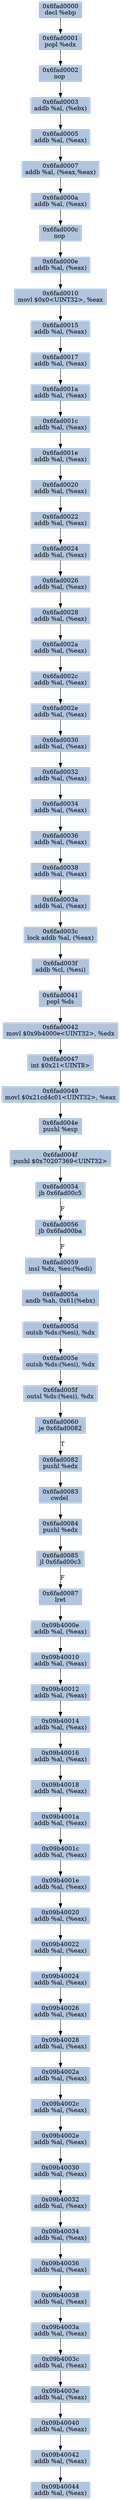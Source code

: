 digraph G {
node[shape=rectangle,style=filled,fillcolor=lightsteelblue,color=lightsteelblue]
bgcolor="transparent"
a0x6fad0000decl_ebp[label="0x6fad0000\ndecl %ebp"];
a0x6fad0001popl_edx[label="0x6fad0001\npopl %edx"];
a0x6fad0002nop_[label="0x6fad0002\nnop "];
a0x6fad0003addb_al_ebx_[label="0x6fad0003\naddb %al, (%ebx)"];
a0x6fad0005addb_al_eax_[label="0x6fad0005\naddb %al, (%eax)"];
a0x6fad0007addb_al_eaxeax_[label="0x6fad0007\naddb %al, (%eax,%eax)"];
a0x6fad000aaddb_al_eax_[label="0x6fad000a\naddb %al, (%eax)"];
a0x6fad000cnop_[label="0x6fad000c\nnop "];
a0x6fad000eaddb_al_eax_[label="0x6fad000e\naddb %al, (%eax)"];
a0x6fad0010movl_0x0UINT32_eax[label="0x6fad0010\nmovl $0x0<UINT32>, %eax"];
a0x6fad0015addb_al_eax_[label="0x6fad0015\naddb %al, (%eax)"];
a0x6fad0017addb_al_eax_[label="0x6fad0017\naddb %al, (%eax)"];
a0x6fad001aaddb_al_eax_[label="0x6fad001a\naddb %al, (%eax)"];
a0x6fad001caddb_al_eax_[label="0x6fad001c\naddb %al, (%eax)"];
a0x6fad001eaddb_al_eax_[label="0x6fad001e\naddb %al, (%eax)"];
a0x6fad0020addb_al_eax_[label="0x6fad0020\naddb %al, (%eax)"];
a0x6fad0022addb_al_eax_[label="0x6fad0022\naddb %al, (%eax)"];
a0x6fad0024addb_al_eax_[label="0x6fad0024\naddb %al, (%eax)"];
a0x6fad0026addb_al_eax_[label="0x6fad0026\naddb %al, (%eax)"];
a0x6fad0028addb_al_eax_[label="0x6fad0028\naddb %al, (%eax)"];
a0x6fad002aaddb_al_eax_[label="0x6fad002a\naddb %al, (%eax)"];
a0x6fad002caddb_al_eax_[label="0x6fad002c\naddb %al, (%eax)"];
a0x6fad002eaddb_al_eax_[label="0x6fad002e\naddb %al, (%eax)"];
a0x6fad0030addb_al_eax_[label="0x6fad0030\naddb %al, (%eax)"];
a0x6fad0032addb_al_eax_[label="0x6fad0032\naddb %al, (%eax)"];
a0x6fad0034addb_al_eax_[label="0x6fad0034\naddb %al, (%eax)"];
a0x6fad0036addb_al_eax_[label="0x6fad0036\naddb %al, (%eax)"];
a0x6fad0038addb_al_eax_[label="0x6fad0038\naddb %al, (%eax)"];
a0x6fad003aaddb_al_eax_[label="0x6fad003a\naddb %al, (%eax)"];
a0x6fad003clock_addb_al_eax_[label="0x6fad003c\nlock addb %al, (%eax)"];
a0x6fad003faddb_cl_esi_[label="0x6fad003f\naddb %cl, (%esi)"];
a0x6fad0041popl_ds[label="0x6fad0041\npopl %ds"];
a0x6fad0042movl_0x9b4000eUINT32_edx[label="0x6fad0042\nmovl $0x9b4000e<UINT32>, %edx"];
a0x6fad0047int_0x21UINT8[label="0x6fad0047\nint $0x21<UINT8>"];
a0x6fad0049movl_0x21cd4c01UINT32_eax[label="0x6fad0049\nmovl $0x21cd4c01<UINT32>, %eax"];
a0x6fad004epushl_esp[label="0x6fad004e\npushl %esp"];
a0x6fad004fpushl_0x70207369UINT32[label="0x6fad004f\npushl $0x70207369<UINT32>"];
a0x6fad0054jb_0x6fad00c5[label="0x6fad0054\njb 0x6fad00c5"];
a0x6fad0056jb_0x6fad00ba[label="0x6fad0056\njb 0x6fad00ba"];
a0x6fad0059insl_dx_es_edi_[label="0x6fad0059\ninsl %dx, %es:(%edi)"];
a0x6fad005aandb_ah_0x61ebx_[label="0x6fad005a\nandb %ah, 0x61(%ebx)"];
a0x6fad005doutsb_ds_esi__dx[label="0x6fad005d\noutsb %ds:(%esi), %dx"];
a0x6fad005eoutsb_ds_esi__dx[label="0x6fad005e\noutsb %ds:(%esi), %dx"];
a0x6fad005foutsl_ds_esi__dx[label="0x6fad005f\noutsl %ds:(%esi), %dx"];
a0x6fad0060je_0x6fad0082[label="0x6fad0060\nje 0x6fad0082"];
a0x6fad0082pushl_edx[label="0x6fad0082\npushl %edx"];
a0x6fad0083cwdel_[label="0x6fad0083\ncwdel "];
a0x6fad0084pushl_edx[label="0x6fad0084\npushl %edx"];
a0x6fad0085jl_0x6fad00c3[label="0x6fad0085\njl 0x6fad00c3"];
a0x6fad0087lret[label="0x6fad0087\nlret"];
a0x09b4000eaddb_al_eax_[label="0x09b4000e\naddb %al, (%eax)"];
a0x09b40010addb_al_eax_[label="0x09b40010\naddb %al, (%eax)"];
a0x09b40012addb_al_eax_[label="0x09b40012\naddb %al, (%eax)"];
a0x09b40014addb_al_eax_[label="0x09b40014\naddb %al, (%eax)"];
a0x09b40016addb_al_eax_[label="0x09b40016\naddb %al, (%eax)"];
a0x09b40018addb_al_eax_[label="0x09b40018\naddb %al, (%eax)"];
a0x09b4001aaddb_al_eax_[label="0x09b4001a\naddb %al, (%eax)"];
a0x09b4001caddb_al_eax_[label="0x09b4001c\naddb %al, (%eax)"];
a0x09b4001eaddb_al_eax_[label="0x09b4001e\naddb %al, (%eax)"];
a0x09b40020addb_al_eax_[label="0x09b40020\naddb %al, (%eax)"];
a0x09b40022addb_al_eax_[label="0x09b40022\naddb %al, (%eax)"];
a0x09b40024addb_al_eax_[label="0x09b40024\naddb %al, (%eax)"];
a0x09b40026addb_al_eax_[label="0x09b40026\naddb %al, (%eax)"];
a0x09b40028addb_al_eax_[label="0x09b40028\naddb %al, (%eax)"];
a0x09b4002aaddb_al_eax_[label="0x09b4002a\naddb %al, (%eax)"];
a0x09b4002caddb_al_eax_[label="0x09b4002c\naddb %al, (%eax)"];
a0x09b4002eaddb_al_eax_[label="0x09b4002e\naddb %al, (%eax)"];
a0x09b40030addb_al_eax_[label="0x09b40030\naddb %al, (%eax)"];
a0x09b40032addb_al_eax_[label="0x09b40032\naddb %al, (%eax)"];
a0x09b40034addb_al_eax_[label="0x09b40034\naddb %al, (%eax)"];
a0x09b40036addb_al_eax_[label="0x09b40036\naddb %al, (%eax)"];
a0x09b40038addb_al_eax_[label="0x09b40038\naddb %al, (%eax)"];
a0x09b4003aaddb_al_eax_[label="0x09b4003a\naddb %al, (%eax)"];
a0x09b4003caddb_al_eax_[label="0x09b4003c\naddb %al, (%eax)"];
a0x09b4003eaddb_al_eax_[label="0x09b4003e\naddb %al, (%eax)"];
a0x09b40040addb_al_eax_[label="0x09b40040\naddb %al, (%eax)"];
a0x09b40042addb_al_eax_[label="0x09b40042\naddb %al, (%eax)"];
a0x09b40044addb_al_eax_[label="0x09b40044\naddb %al, (%eax)"];
a0x6fad0000decl_ebp -> a0x6fad0001popl_edx [color="#000000"];
a0x6fad0001popl_edx -> a0x6fad0002nop_ [color="#000000"];
a0x6fad0002nop_ -> a0x6fad0003addb_al_ebx_ [color="#000000"];
a0x6fad0003addb_al_ebx_ -> a0x6fad0005addb_al_eax_ [color="#000000"];
a0x6fad0005addb_al_eax_ -> a0x6fad0007addb_al_eaxeax_ [color="#000000"];
a0x6fad0007addb_al_eaxeax_ -> a0x6fad000aaddb_al_eax_ [color="#000000"];
a0x6fad000aaddb_al_eax_ -> a0x6fad000cnop_ [color="#000000"];
a0x6fad000cnop_ -> a0x6fad000eaddb_al_eax_ [color="#000000"];
a0x6fad000eaddb_al_eax_ -> a0x6fad0010movl_0x0UINT32_eax [color="#000000"];
a0x6fad0010movl_0x0UINT32_eax -> a0x6fad0015addb_al_eax_ [color="#000000"];
a0x6fad0015addb_al_eax_ -> a0x6fad0017addb_al_eax_ [color="#000000"];
a0x6fad0017addb_al_eax_ -> a0x6fad001aaddb_al_eax_ [color="#000000"];
a0x6fad001aaddb_al_eax_ -> a0x6fad001caddb_al_eax_ [color="#000000"];
a0x6fad001caddb_al_eax_ -> a0x6fad001eaddb_al_eax_ [color="#000000"];
a0x6fad001eaddb_al_eax_ -> a0x6fad0020addb_al_eax_ [color="#000000"];
a0x6fad0020addb_al_eax_ -> a0x6fad0022addb_al_eax_ [color="#000000"];
a0x6fad0022addb_al_eax_ -> a0x6fad0024addb_al_eax_ [color="#000000"];
a0x6fad0024addb_al_eax_ -> a0x6fad0026addb_al_eax_ [color="#000000"];
a0x6fad0026addb_al_eax_ -> a0x6fad0028addb_al_eax_ [color="#000000"];
a0x6fad0028addb_al_eax_ -> a0x6fad002aaddb_al_eax_ [color="#000000"];
a0x6fad002aaddb_al_eax_ -> a0x6fad002caddb_al_eax_ [color="#000000"];
a0x6fad002caddb_al_eax_ -> a0x6fad002eaddb_al_eax_ [color="#000000"];
a0x6fad002eaddb_al_eax_ -> a0x6fad0030addb_al_eax_ [color="#000000"];
a0x6fad0030addb_al_eax_ -> a0x6fad0032addb_al_eax_ [color="#000000"];
a0x6fad0032addb_al_eax_ -> a0x6fad0034addb_al_eax_ [color="#000000"];
a0x6fad0034addb_al_eax_ -> a0x6fad0036addb_al_eax_ [color="#000000"];
a0x6fad0036addb_al_eax_ -> a0x6fad0038addb_al_eax_ [color="#000000"];
a0x6fad0038addb_al_eax_ -> a0x6fad003aaddb_al_eax_ [color="#000000"];
a0x6fad003aaddb_al_eax_ -> a0x6fad003clock_addb_al_eax_ [color="#000000"];
a0x6fad003clock_addb_al_eax_ -> a0x6fad003faddb_cl_esi_ [color="#000000"];
a0x6fad003faddb_cl_esi_ -> a0x6fad0041popl_ds [color="#000000"];
a0x6fad0041popl_ds -> a0x6fad0042movl_0x9b4000eUINT32_edx [color="#000000"];
a0x6fad0042movl_0x9b4000eUINT32_edx -> a0x6fad0047int_0x21UINT8 [color="#000000"];
a0x6fad0047int_0x21UINT8 -> a0x6fad0049movl_0x21cd4c01UINT32_eax [color="#000000"];
a0x6fad0049movl_0x21cd4c01UINT32_eax -> a0x6fad004epushl_esp [color="#000000"];
a0x6fad004epushl_esp -> a0x6fad004fpushl_0x70207369UINT32 [color="#000000"];
a0x6fad004fpushl_0x70207369UINT32 -> a0x6fad0054jb_0x6fad00c5 [color="#000000"];
a0x6fad0054jb_0x6fad00c5 -> a0x6fad0056jb_0x6fad00ba [color="#000000",label="F"];
a0x6fad0056jb_0x6fad00ba -> a0x6fad0059insl_dx_es_edi_ [color="#000000",label="F"];
a0x6fad0059insl_dx_es_edi_ -> a0x6fad005aandb_ah_0x61ebx_ [color="#000000"];
a0x6fad005aandb_ah_0x61ebx_ -> a0x6fad005doutsb_ds_esi__dx [color="#000000"];
a0x6fad005doutsb_ds_esi__dx -> a0x6fad005eoutsb_ds_esi__dx [color="#000000"];
a0x6fad005eoutsb_ds_esi__dx -> a0x6fad005foutsl_ds_esi__dx [color="#000000"];
a0x6fad005foutsl_ds_esi__dx -> a0x6fad0060je_0x6fad0082 [color="#000000"];
a0x6fad0060je_0x6fad0082 -> a0x6fad0082pushl_edx [color="#000000",label="T"];
a0x6fad0082pushl_edx -> a0x6fad0083cwdel_ [color="#000000"];
a0x6fad0083cwdel_ -> a0x6fad0084pushl_edx [color="#000000"];
a0x6fad0084pushl_edx -> a0x6fad0085jl_0x6fad00c3 [color="#000000"];
a0x6fad0085jl_0x6fad00c3 -> a0x6fad0087lret [color="#000000",label="F"];
a0x6fad0087lret -> a0x09b4000eaddb_al_eax_ [color="#000000"];
a0x09b4000eaddb_al_eax_ -> a0x09b40010addb_al_eax_ [color="#000000"];
a0x09b40010addb_al_eax_ -> a0x09b40012addb_al_eax_ [color="#000000"];
a0x09b40012addb_al_eax_ -> a0x09b40014addb_al_eax_ [color="#000000"];
a0x09b40014addb_al_eax_ -> a0x09b40016addb_al_eax_ [color="#000000"];
a0x09b40016addb_al_eax_ -> a0x09b40018addb_al_eax_ [color="#000000"];
a0x09b40018addb_al_eax_ -> a0x09b4001aaddb_al_eax_ [color="#000000"];
a0x09b4001aaddb_al_eax_ -> a0x09b4001caddb_al_eax_ [color="#000000"];
a0x09b4001caddb_al_eax_ -> a0x09b4001eaddb_al_eax_ [color="#000000"];
a0x09b4001eaddb_al_eax_ -> a0x09b40020addb_al_eax_ [color="#000000"];
a0x09b40020addb_al_eax_ -> a0x09b40022addb_al_eax_ [color="#000000"];
a0x09b40022addb_al_eax_ -> a0x09b40024addb_al_eax_ [color="#000000"];
a0x09b40024addb_al_eax_ -> a0x09b40026addb_al_eax_ [color="#000000"];
a0x09b40026addb_al_eax_ -> a0x09b40028addb_al_eax_ [color="#000000"];
a0x09b40028addb_al_eax_ -> a0x09b4002aaddb_al_eax_ [color="#000000"];
a0x09b4002aaddb_al_eax_ -> a0x09b4002caddb_al_eax_ [color="#000000"];
a0x09b4002caddb_al_eax_ -> a0x09b4002eaddb_al_eax_ [color="#000000"];
a0x09b4002eaddb_al_eax_ -> a0x09b40030addb_al_eax_ [color="#000000"];
a0x09b40030addb_al_eax_ -> a0x09b40032addb_al_eax_ [color="#000000"];
a0x09b40032addb_al_eax_ -> a0x09b40034addb_al_eax_ [color="#000000"];
a0x09b40034addb_al_eax_ -> a0x09b40036addb_al_eax_ [color="#000000"];
a0x09b40036addb_al_eax_ -> a0x09b40038addb_al_eax_ [color="#000000"];
a0x09b40038addb_al_eax_ -> a0x09b4003aaddb_al_eax_ [color="#000000"];
a0x09b4003aaddb_al_eax_ -> a0x09b4003caddb_al_eax_ [color="#000000"];
a0x09b4003caddb_al_eax_ -> a0x09b4003eaddb_al_eax_ [color="#000000"];
a0x09b4003eaddb_al_eax_ -> a0x09b40040addb_al_eax_ [color="#000000"];
a0x09b40040addb_al_eax_ -> a0x09b40042addb_al_eax_ [color="#000000"];
a0x09b40042addb_al_eax_ -> a0x09b40044addb_al_eax_ [color="#000000"];
}
